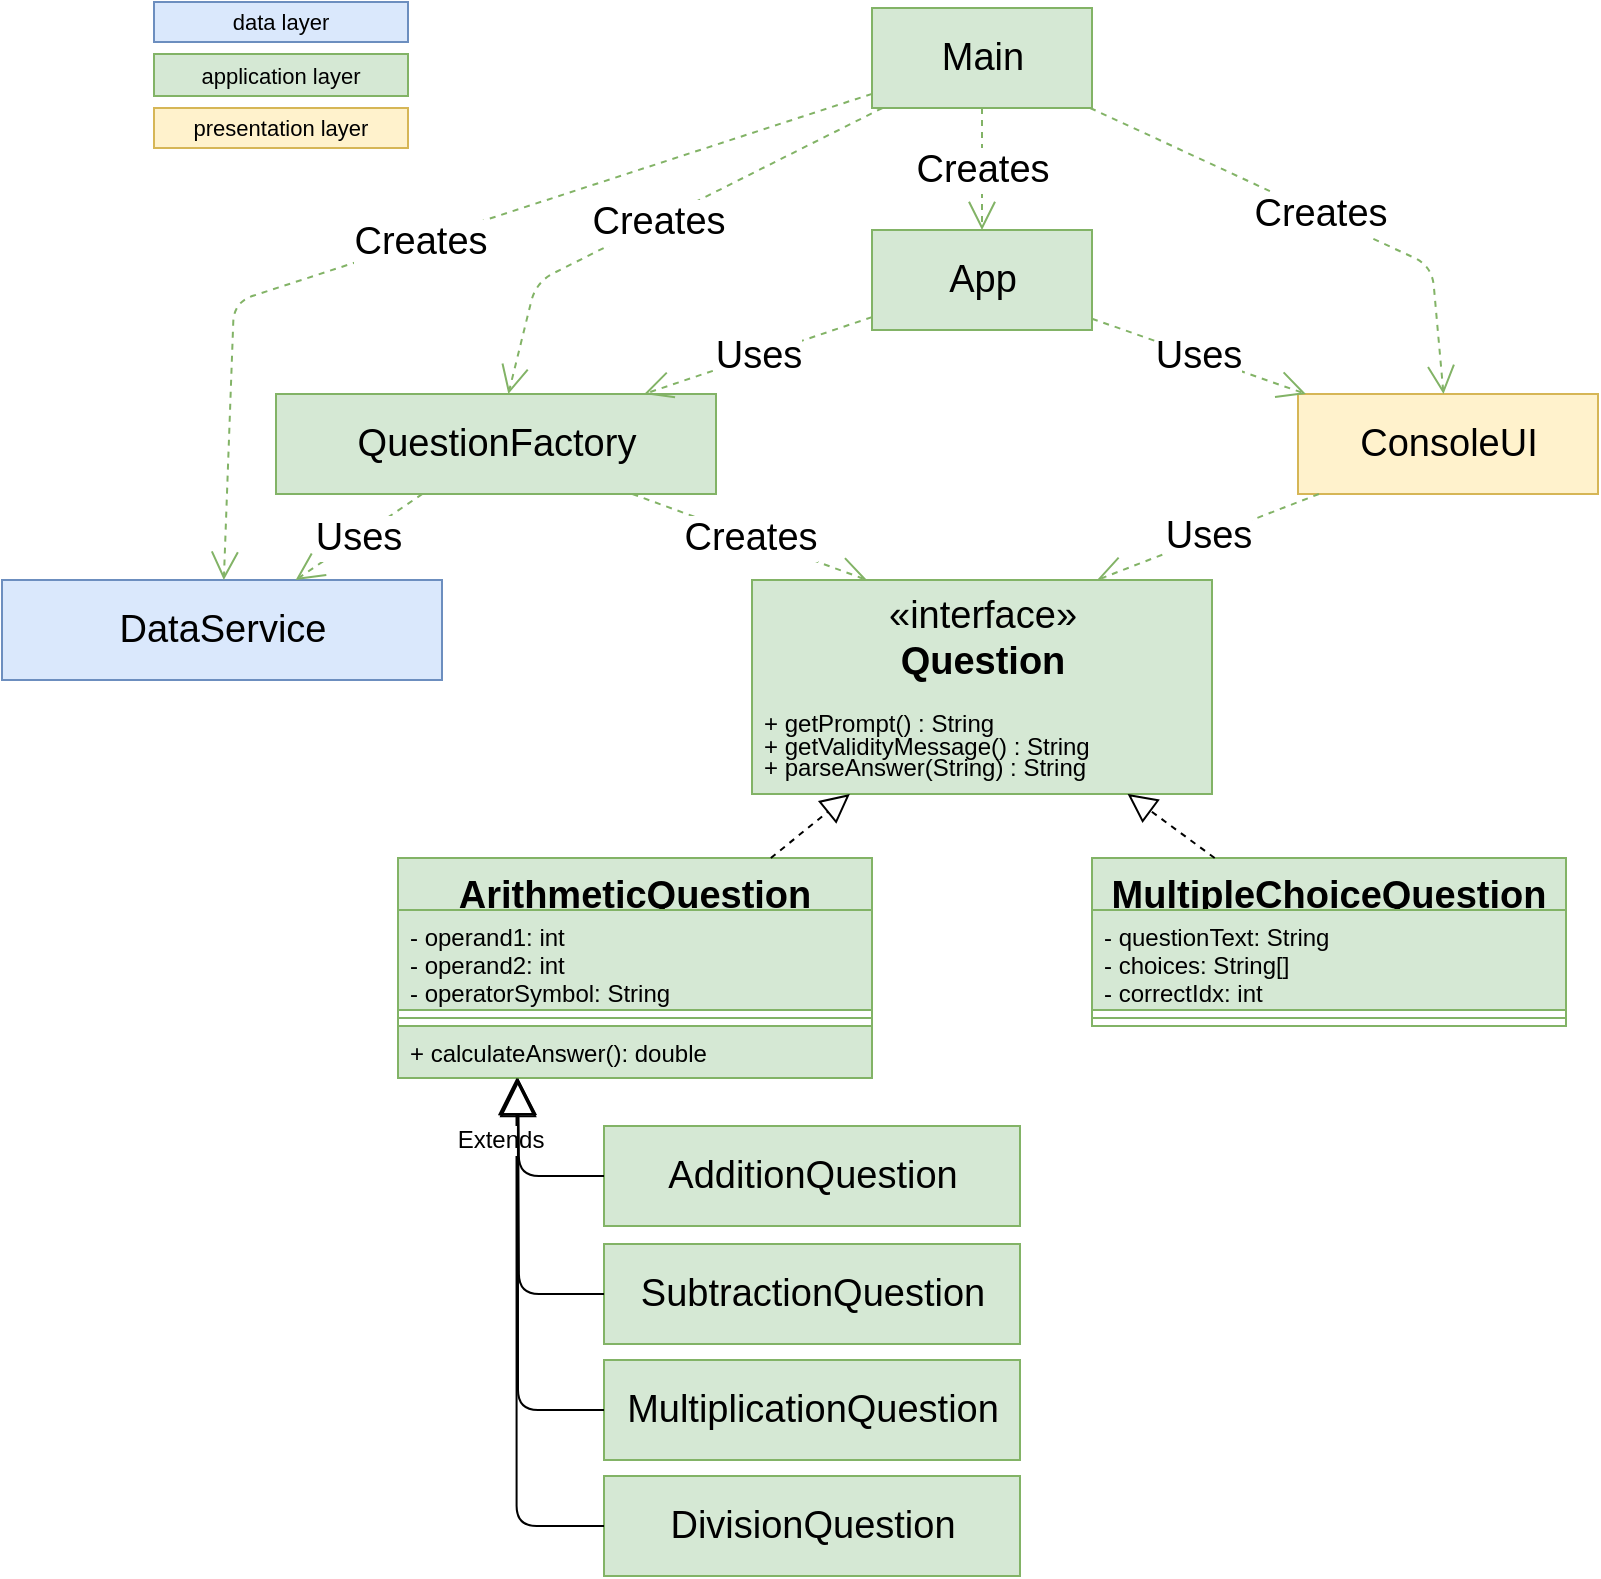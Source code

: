 <mxfile version="12.6.5" type="device"><diagram id="uygRv9ztsREjpc4WEcet" name="Page-1"><mxGraphModel dx="1113" dy="791" grid="0" gridSize="10" guides="1" tooltips="1" connect="1" arrows="1" fold="1" page="1" pageScale="1" pageWidth="1100" pageHeight="850" math="0" shadow="0"><root><mxCell id="0"/><mxCell id="1" parent="0"/><mxCell id="2x7LrlHg4M3N07CHjg_l-26" value="Main" style="html=1;fillColor=#d5e8d4;fontSize=19;strokeColor=#82b366;" parent="1" vertex="1"><mxGeometry x="562" y="37" width="110" height="50" as="geometry"/></mxCell><mxCell id="2x7LrlHg4M3N07CHjg_l-27" value="App" style="html=1;fillColor=#d5e8d4;fontSize=19;strokeColor=#82b366;" parent="1" vertex="1"><mxGeometry x="562" y="148" width="110" height="50" as="geometry"/></mxCell><mxCell id="2x7LrlHg4M3N07CHjg_l-28" value="QuestionFactory" style="html=1;fillColor=#d5e8d4;fontSize=19;strokeColor=#82b366;" parent="1" vertex="1"><mxGeometry x="264" y="230" width="220" height="50" as="geometry"/></mxCell><mxCell id="2x7LrlHg4M3N07CHjg_l-30" value="ConsoleUI" style="html=1;fillColor=#fff2cc;fontSize=19;strokeColor=#d6b656;" parent="1" vertex="1"><mxGeometry x="775" y="230" width="150" height="50" as="geometry"/></mxCell><mxCell id="2x7LrlHg4M3N07CHjg_l-32" value="Uses" style="endArrow=open;endSize=12;dashed=1;html=1;fontSize=19;fillColor=#d5e8d4;strokeColor=#82b366;" parent="1" source="2x7LrlHg4M3N07CHjg_l-27" target="2x7LrlHg4M3N07CHjg_l-28" edge="1"><mxGeometry width="160" relative="1" as="geometry"><mxPoint x="318" y="374" as="sourcePoint"/><mxPoint x="478" y="374" as="targetPoint"/></mxGeometry></mxCell><mxCell id="2x7LrlHg4M3N07CHjg_l-33" value="Uses" style="endArrow=open;endSize=12;dashed=1;html=1;fontSize=19;fillColor=#d5e8d4;strokeColor=#82b366;" parent="1" source="2x7LrlHg4M3N07CHjg_l-27" target="2x7LrlHg4M3N07CHjg_l-30" edge="1"><mxGeometry width="160" relative="1" as="geometry"><mxPoint x="523.833" y="254" as="sourcePoint"/><mxPoint x="447.167" y="354" as="targetPoint"/></mxGeometry></mxCell><mxCell id="2x7LrlHg4M3N07CHjg_l-34" value="Creates" style="endArrow=open;endSize=12;dashed=1;html=1;fontSize=19;fillColor=#d5e8d4;strokeColor=#82b366;" parent="1" source="2x7LrlHg4M3N07CHjg_l-26" target="2x7LrlHg4M3N07CHjg_l-27" edge="1"><mxGeometry width="160" relative="1" as="geometry"><mxPoint x="444.663" y="64" as="sourcePoint"/><mxPoint x="367.997" y="164" as="targetPoint"/></mxGeometry></mxCell><mxCell id="2x7LrlHg4M3N07CHjg_l-36" value="Uses" style="endArrow=open;endSize=12;dashed=1;html=1;fontSize=19;fillColor=#d5e8d4;strokeColor=#82b366;entryX=0.75;entryY=0;entryDx=0;entryDy=0;" parent="1" source="2x7LrlHg4M3N07CHjg_l-30" target="24LP6U41xFCthHLPPi0u-3" edge="1"><mxGeometry width="160" relative="1" as="geometry"><mxPoint x="558" y="254" as="sourcePoint"/><mxPoint x="704.718" y="354" as="targetPoint"/></mxGeometry></mxCell><mxCell id="2x7LrlHg4M3N07CHjg_l-37" value="Creates" style="endArrow=open;endSize=12;dashed=1;html=1;fontSize=19;fillColor=#d5e8d4;strokeColor=#82b366;entryX=0.25;entryY=0;entryDx=0;entryDy=0;" parent="1" source="2x7LrlHg4M3N07CHjg_l-28" target="24LP6U41xFCthHLPPi0u-3" edge="1"><mxGeometry width="160" relative="1" as="geometry"><mxPoint x="558" y="344" as="sourcePoint"/><mxPoint x="520.508" y="354" as="targetPoint"/></mxGeometry></mxCell><mxCell id="2x7LrlHg4M3N07CHjg_l-41" value="Creates" style="endArrow=open;endSize=12;dashed=1;html=1;fontSize=19;fillColor=#d5e8d4;strokeColor=#82b366;" parent="1" source="2x7LrlHg4M3N07CHjg_l-26" target="2x7LrlHg4M3N07CHjg_l-30" edge="1"><mxGeometry width="160" relative="1" as="geometry"><mxPoint x="543" y="104" as="sourcePoint"/><mxPoint x="543" y="204" as="targetPoint"/><Array as="points"><mxPoint x="842" y="166"/></Array></mxGeometry></mxCell><mxCell id="2x7LrlHg4M3N07CHjg_l-42" value="Creates" style="endArrow=open;endSize=12;dashed=1;html=1;fontSize=19;fillColor=#d5e8d4;strokeColor=#82b366;" parent="1" source="2x7LrlHg4M3N07CHjg_l-26" target="2x7LrlHg4M3N07CHjg_l-28" edge="1"><mxGeometry width="160" relative="1" as="geometry"><mxPoint x="553" y="114" as="sourcePoint"/><mxPoint x="553" y="214" as="targetPoint"/><Array as="points"><mxPoint x="394" y="174"/></Array></mxGeometry></mxCell><mxCell id="2x7LrlHg4M3N07CHjg_l-43" value="presentation layer" style="rounded=0;whiteSpace=wrap;html=1;fillColor=#fff2cc;fontSize=11;strokeColor=#d6b656;" parent="1" vertex="1"><mxGeometry x="203" y="87" width="127" height="20" as="geometry"/></mxCell><mxCell id="2x7LrlHg4M3N07CHjg_l-44" value="application layer" style="rounded=0;whiteSpace=wrap;html=1;fillColor=#d5e8d4;fontSize=11;strokeColor=#82b366;" parent="1" vertex="1"><mxGeometry x="203" y="60" width="127" height="21" as="geometry"/></mxCell><mxCell id="24LP6U41xFCthHLPPi0u-12" value="" style="group" vertex="1" connectable="0" parent="1"><mxGeometry x="502" y="323" width="230" height="107" as="geometry"/></mxCell><mxCell id="24LP6U41xFCthHLPPi0u-3" value="&lt;font style=&quot;font-size: 19px&quot;&gt;«interface»&lt;br&gt;&lt;b&gt;Question&lt;/b&gt;&lt;/font&gt;" style="html=1;fillColor=#d5e8d4;strokeColor=#82b366;fontSize=17;verticalAlign=top;" vertex="1" parent="24LP6U41xFCthHLPPi0u-12"><mxGeometry width="230" height="107" as="geometry"/></mxCell><mxCell id="24LP6U41xFCthHLPPi0u-9" value="+ getPrompt() : String" style="text;strokeColor=none;fillColor=none;align=left;verticalAlign=top;spacingLeft=4;spacingRight=4;overflow=hidden;rotatable=0;points=[[0,0.5],[1,0.5]];portConstraint=eastwest;fontSize=12;" vertex="1" parent="24LP6U41xFCthHLPPi0u-12"><mxGeometry y="58.003" width="143.75" height="19.73" as="geometry"/></mxCell><mxCell id="24LP6U41xFCthHLPPi0u-10" value="+ getValidityMessage() : String" style="text;strokeColor=none;fillColor=none;align=left;verticalAlign=top;spacingLeft=4;spacingRight=4;overflow=hidden;rotatable=0;points=[[0,0.5],[1,0.5]];portConstraint=eastwest;fontSize=12;" vertex="1" parent="24LP6U41xFCthHLPPi0u-12"><mxGeometry y="69.386" width="179.186" height="19.73" as="geometry"/></mxCell><mxCell id="24LP6U41xFCthHLPPi0u-11" value="+ parseAnswer(String) : String" style="text;strokeColor=none;fillColor=none;align=left;verticalAlign=top;spacingLeft=4;spacingRight=4;overflow=hidden;rotatable=0;points=[[0,0.5],[1,0.5]];portConstraint=eastwest;fontSize=12;" vertex="1" parent="24LP6U41xFCthHLPPi0u-12"><mxGeometry y="80.01" width="193.227" height="19.73" as="geometry"/></mxCell><mxCell id="24LP6U41xFCthHLPPi0u-13" value="ArithmeticQuestion" style="swimlane;fontStyle=1;align=center;verticalAlign=top;childLayout=stackLayout;horizontal=1;startSize=26;horizontalStack=0;resizeParent=1;resizeParentMax=0;resizeLast=0;collapsible=1;marginBottom=0;fontSize=19;fillColor=#d5e8d4;strokeColor=#82b366;" vertex="1" parent="1"><mxGeometry x="325" y="462" width="237" height="110" as="geometry"/></mxCell><mxCell id="24LP6U41xFCthHLPPi0u-14" value="- operand1: int&#10;- operand2: int&#10;- operatorSymbol: String" style="text;strokeColor=#82b366;fillColor=#d5e8d4;align=left;verticalAlign=top;spacingLeft=4;spacingRight=4;overflow=hidden;rotatable=0;points=[[0,0.5],[1,0.5]];portConstraint=eastwest;" vertex="1" parent="24LP6U41xFCthHLPPi0u-13"><mxGeometry y="26" width="237" height="50" as="geometry"/></mxCell><mxCell id="24LP6U41xFCthHLPPi0u-15" value="" style="line;strokeWidth=1;fillColor=#d5e8d4;align=left;verticalAlign=middle;spacingTop=-1;spacingLeft=3;spacingRight=3;rotatable=0;labelPosition=right;points=[];portConstraint=eastwest;strokeColor=#82b366;" vertex="1" parent="24LP6U41xFCthHLPPi0u-13"><mxGeometry y="76" width="237" height="8" as="geometry"/></mxCell><mxCell id="24LP6U41xFCthHLPPi0u-16" value="+ calculateAnswer(): double" style="text;strokeColor=#82b366;fillColor=#d5e8d4;align=left;verticalAlign=top;spacingLeft=4;spacingRight=4;overflow=hidden;rotatable=0;points=[[0,0.5],[1,0.5]];portConstraint=eastwest;" vertex="1" parent="24LP6U41xFCthHLPPi0u-13"><mxGeometry y="84" width="237" height="26" as="geometry"/></mxCell><mxCell id="24LP6U41xFCthHLPPi0u-19" value="" style="endArrow=block;dashed=1;endFill=0;endSize=12;html=1;fontSize=12;" edge="1" parent="1" source="24LP6U41xFCthHLPPi0u-13" target="24LP6U41xFCthHLPPi0u-3"><mxGeometry width="160" relative="1" as="geometry"><mxPoint x="330" y="497" as="sourcePoint"/><mxPoint x="490" y="497" as="targetPoint"/></mxGeometry></mxCell><mxCell id="24LP6U41xFCthHLPPi0u-24" value="MultipleChoiceQuestion" style="swimlane;fontStyle=1;align=center;verticalAlign=top;childLayout=stackLayout;horizontal=1;startSize=26;horizontalStack=0;resizeParent=1;resizeParentMax=0;resizeLast=0;collapsible=1;marginBottom=0;fontSize=19;fillColor=#d5e8d4;strokeColor=#82b366;" vertex="1" parent="1"><mxGeometry x="672" y="462" width="237" height="84" as="geometry"/></mxCell><mxCell id="24LP6U41xFCthHLPPi0u-25" value="- questionText: String&#10;- choices: String[]&#10;- correctIdx: int" style="text;strokeColor=#82b366;fillColor=#d5e8d4;align=left;verticalAlign=top;spacingLeft=4;spacingRight=4;overflow=hidden;rotatable=0;points=[[0,0.5],[1,0.5]];portConstraint=eastwest;" vertex="1" parent="24LP6U41xFCthHLPPi0u-24"><mxGeometry y="26" width="237" height="50" as="geometry"/></mxCell><mxCell id="24LP6U41xFCthHLPPi0u-26" value="" style="line;strokeWidth=1;fillColor=#d5e8d4;align=left;verticalAlign=middle;spacingTop=-1;spacingLeft=3;spacingRight=3;rotatable=0;labelPosition=right;points=[];portConstraint=eastwest;strokeColor=#82b366;" vertex="1" parent="24LP6U41xFCthHLPPi0u-24"><mxGeometry y="76" width="237" height="8" as="geometry"/></mxCell><mxCell id="24LP6U41xFCthHLPPi0u-28" value="" style="endArrow=block;dashed=1;endFill=0;endSize=12;html=1;fontSize=12;" edge="1" parent="1" source="24LP6U41xFCthHLPPi0u-24" target="24LP6U41xFCthHLPPi0u-3"><mxGeometry width="160" relative="1" as="geometry"><mxPoint x="445.129" y="523" as="sourcePoint"/><mxPoint x="503.5" y="462" as="targetPoint"/></mxGeometry></mxCell><mxCell id="24LP6U41xFCthHLPPi0u-31" value="AdditionQuestion" style="html=1;fillColor=#d5e8d4;fontSize=19;strokeColor=#82b366;" vertex="1" parent="1"><mxGeometry x="428" y="596" width="208" height="50" as="geometry"/></mxCell><mxCell id="24LP6U41xFCthHLPPi0u-32" value="SubtractionQuestion" style="html=1;fillColor=#d5e8d4;fontSize=19;strokeColor=#82b366;" vertex="1" parent="1"><mxGeometry x="428" y="655" width="208" height="50" as="geometry"/></mxCell><mxCell id="24LP6U41xFCthHLPPi0u-33" value="MultiplicationQuestion" style="html=1;fillColor=#d5e8d4;fontSize=19;strokeColor=#82b366;" vertex="1" parent="1"><mxGeometry x="428" y="713" width="208" height="50" as="geometry"/></mxCell><mxCell id="24LP6U41xFCthHLPPi0u-34" value="DivisionQuestion" style="html=1;fillColor=#d5e8d4;fontSize=19;strokeColor=#82b366;" vertex="1" parent="1"><mxGeometry x="428" y="771" width="208" height="50" as="geometry"/></mxCell><mxCell id="24LP6U41xFCthHLPPi0u-36" value="Extends" style="endArrow=block;endSize=16;endFill=0;html=1;fontSize=12;entryX=0.25;entryY=1;entryDx=0;entryDy=0;exitX=0;exitY=0.5;exitDx=0;exitDy=0;edgeStyle=orthogonalEdgeStyle;" edge="1" parent="1" source="24LP6U41xFCthHLPPi0u-34" target="24LP6U41xFCthHLPPi0u-13"><mxGeometry x="0.768" y="8" width="160" relative="1" as="geometry"><mxPoint x="373" y="755" as="sourcePoint"/><mxPoint x="359" y="709" as="targetPoint"/><mxPoint as="offset"/></mxGeometry></mxCell><mxCell id="24LP6U41xFCthHLPPi0u-37" value="" style="endArrow=block;endSize=16;endFill=0;html=1;fontSize=12;exitX=0;exitY=0.5;exitDx=0;exitDy=0;edgeStyle=orthogonalEdgeStyle;entryX=0.253;entryY=1;entryDx=0;entryDy=0;entryPerimeter=0;" edge="1" parent="1" source="24LP6U41xFCthHLPPi0u-33" target="24LP6U41xFCthHLPPi0u-16"><mxGeometry width="160" relative="1" as="geometry"><mxPoint x="455" y="863" as="sourcePoint"/><mxPoint x="347" y="635" as="targetPoint"/></mxGeometry></mxCell><mxCell id="24LP6U41xFCthHLPPi0u-38" value="" style="endArrow=block;endSize=16;endFill=0;html=1;fontSize=12;exitX=0;exitY=0.5;exitDx=0;exitDy=0;edgeStyle=orthogonalEdgeStyle;" edge="1" parent="1" source="24LP6U41xFCthHLPPi0u-32"><mxGeometry width="160" relative="1" as="geometry"><mxPoint x="455" y="766" as="sourcePoint"/><mxPoint x="385" y="573" as="targetPoint"/></mxGeometry></mxCell><mxCell id="24LP6U41xFCthHLPPi0u-39" value="" style="endArrow=block;endSize=16;endFill=0;html=1;fontSize=12;exitX=0;exitY=0.5;exitDx=0;exitDy=0;edgeStyle=orthogonalEdgeStyle;" edge="1" parent="1" source="24LP6U41xFCthHLPPi0u-31"><mxGeometry width="160" relative="1" as="geometry"><mxPoint x="455" y="708" as="sourcePoint"/><mxPoint x="385" y="572" as="targetPoint"/></mxGeometry></mxCell><mxCell id="24LP6U41xFCthHLPPi0u-40" value="DataService" style="html=1;fillColor=#dae8fc;fontSize=19;strokeColor=#6c8ebf;" vertex="1" parent="1"><mxGeometry x="127" y="323" width="220" height="50" as="geometry"/></mxCell><mxCell id="24LP6U41xFCthHLPPi0u-41" value="Uses" style="endArrow=open;endSize=12;dashed=1;html=1;fontSize=19;fillColor=#d5e8d4;strokeColor=#82b366;" edge="1" parent="1" source="2x7LrlHg4M3N07CHjg_l-28" target="24LP6U41xFCthHLPPi0u-40"><mxGeometry width="160" relative="1" as="geometry"><mxPoint x="795.478" y="290" as="sourcePoint"/><mxPoint x="684.5" y="333" as="targetPoint"/></mxGeometry></mxCell><mxCell id="24LP6U41xFCthHLPPi0u-42" value="data layer" style="rounded=0;whiteSpace=wrap;html=1;fillColor=#dae8fc;fontSize=11;strokeColor=#6c8ebf;" vertex="1" parent="1"><mxGeometry x="203" y="34" width="127" height="20" as="geometry"/></mxCell><mxCell id="24LP6U41xFCthHLPPi0u-43" value="Creates" style="endArrow=open;endSize=12;dashed=1;html=1;fontSize=19;fillColor=#d5e8d4;strokeColor=#82b366;" edge="1" parent="1" source="2x7LrlHg4M3N07CHjg_l-26" target="24LP6U41xFCthHLPPi0u-40"><mxGeometry width="160" relative="1" as="geometry"><mxPoint x="577.223" y="97" as="sourcePoint"/><mxPoint x="390.173" y="240" as="targetPoint"/><Array as="points"><mxPoint x="243" y="184"/></Array></mxGeometry></mxCell></root></mxGraphModel></diagram></mxfile>